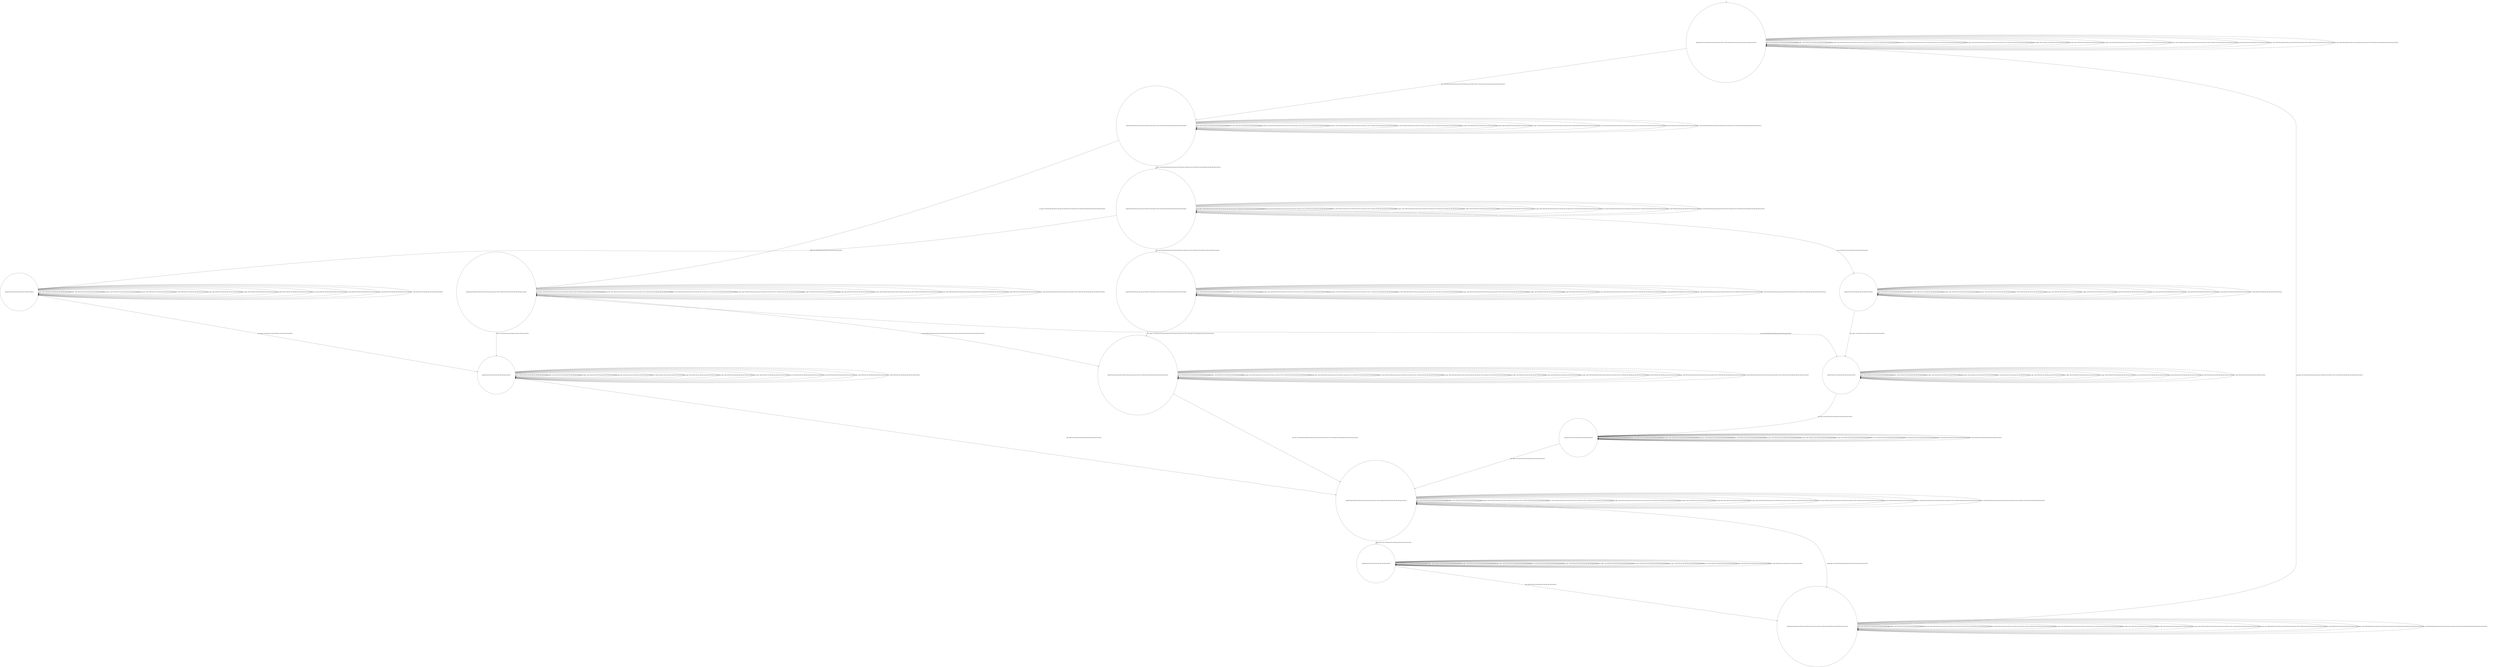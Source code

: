 digraph g {
	edge [lblstyle="above, sloped"];
	s0 [shape="circle" label="0@[((EUR and COF and TEA and CAP and TON and not DOL) or (EUR and TEA and not DOL and not TON and not CAP and not COF))]"];
	s1 [shape="circle" label="1@[((EUR and TEA and not DOL and not TON and not CAP and not COF) or (EUR and COF and TEA and CAP and TON and not DOL))]"];
	s2 [shape="circle" label="2@[((EUR and TEA and not DOL and not TON and not CAP and not COF) or (EUR and COF and TEA and CAP and TON and not DOL))]"];
	s3 [shape="circle" label="3@[((EUR and TEA and not DOL and not TON and not CAP and not COF) or (EUR and COF and TEA and CAP and TON and not DOL))]"];
	s4 [shape="circle" label="4@[((EUR and COF and TEA and CAP and TON and not DOL))]"];
	s5 [shape="circle" label="5@[((EUR and COF and TEA and CAP and TON and not DOL))]"];
	s6 [shape="circle" label="6@[((EUR and TEA and not DOL and not TON and not CAP and not COF) or (EUR and COF and TEA and CAP and TON and not DOL))]"];
	s7 [shape="circle" label="7@[((EUR and COF and TEA and CAP and TON and not DOL))]"];
	s8 [shape="circle" label="8@[((EUR and COF and TEA and CAP and TON and not DOL))]"];
	s9 [shape="circle" label="9@[((EUR and TEA and not DOL and not TON and not CAP and not COF) or (EUR and COF and TEA and CAP and TON and not DOL))]"];
	s10 [shape="circle" label="10@[((EUR and TEA and not DOL and not TON and not CAP and not COF) or (EUR and COF and TEA and CAP and TON and not DOL))]"];
	s11 [shape="circle" label="11@[((EUR and COF and TEA and CAP and TON and not DOL))]"];
	s12 [shape="circle" label="12@[((EUR and COF and TEA and CAP and TON and not DOL))]"];
	s13 [shape="circle" label="13@[((EUR and TEA and not DOL and not TON and not CAP and not COF) or (EUR and COF and TEA and CAP and TON and not DOL))]"];
	s0 -> s0 [label="cap / nok() [((EUR and COF and TEA and CAP and TON and not DOL))]"];
	s0 -> s0 [label="coffee / nok() [((EUR and COF and TEA and CAP and TON and not DOL))]"];
	s0 -> s0 [label="cup_taken / nok() [((EUR and TEA and not DOL and not TON and not CAP and not COF) or (EUR and COF and TEA and CAP and TON and not DOL))]"];
	s0 -> s0 [label="display_done / nok() [((EUR and TEA and not DOL and not TON and not CAP and not COF) or (EUR and COF and TEA and CAP and TON and not DOL))]"];
	s0 -> s1 [label="euro / ok() [((EUR and TEA and not DOL and not TON and not CAP and not COF) or (EUR and COF and TEA and CAP and TON and not DOL))]"];
	s0 -> s0 [label="no_sugar / nok() [((EUR and TEA and not DOL and not TON and not CAP and not COF) or (EUR and COF and TEA and CAP and TON and not DOL))]"];
	s0 -> s0 [label="pour_coffee / nok() [((EUR and COF and TEA and CAP and TON and not DOL))]"];
	s0 -> s0 [label="pour_milk / nok() [((EUR and COF and TEA and CAP and TON and not DOL))]"];
	s0 -> s0 [label="pour_sugar / nok() [((EUR and TEA and not DOL and not TON and not CAP and not COF) or (EUR and COF and TEA and CAP and TON and not DOL))]"];
	s0 -> s0 [label="pour_tea / nok() [((EUR and TEA and not DOL and not TON and not CAP and not COF) or (EUR and COF and TEA and CAP and TON and not DOL))]"];
	s0 -> s0 [label="ring / nok() [((EUR and COF and TEA and CAP and TON and not DOL))]"];
	s0 -> s0 [label="sugar / nok() [((EUR and TEA and not DOL and not TON and not CAP and not COF) or (EUR and COF and TEA and CAP and TON and not DOL))]"];
	s0 -> s0 [label="tea / nok() [((EUR and TEA and not DOL and not TON and not CAP and not COF) or (EUR and COF and TEA and CAP and TON and not DOL))]"];
	s1 -> s1 [label="cap / nok() [((EUR and COF and TEA and CAP and TON and not DOL))]"];
	s1 -> s1 [label="coffee / nok() [((EUR and COF and TEA and CAP and TON and not DOL))]"];
	s1 -> s1 [label="cup_taken / nok() [((EUR and TEA and not DOL and not TON and not CAP and not COF) or (EUR and COF and TEA and CAP and TON and not DOL))]"];
	s1 -> s1 [label="display_done / nok() [((EUR and TEA and not DOL and not TON and not CAP and not COF) or (EUR and COF and TEA and CAP and TON and not DOL))]"];
	s1 -> s1 [label="euro / nok() [((EUR and TEA and not DOL and not TON and not CAP and not COF) or (EUR and COF and TEA and CAP and TON and not DOL))]"];
	s1 -> s2 [label="no_sugar / ok() [((EUR and TEA and not DOL and not TON and not CAP and not COF) or (EUR and COF and TEA and CAP and TON and not DOL))]"];
	s1 -> s1 [label="pour_coffee / nok() [((EUR and COF and TEA and CAP and TON and not DOL))]"];
	s1 -> s1 [label="pour_milk / nok() [((EUR and COF and TEA and CAP and TON and not DOL))]"];
	s1 -> s1 [label="pour_sugar / nok() [((EUR and TEA and not DOL and not TON and not CAP and not COF) or (EUR and COF and TEA and CAP and TON and not DOL))]"];
	s1 -> s1 [label="pour_tea / nok() [((EUR and TEA and not DOL and not TON and not CAP and not COF) or (EUR and COF and TEA and CAP and TON and not DOL))]"];
	s1 -> s1 [label="ring / nok() [((EUR and COF and TEA and CAP and TON and not DOL))]"];
	s1 -> s3 [label="sugar / ok() [((EUR and TEA and not DOL and not TON and not CAP and not COF) or (EUR and COF and TEA and CAP and TON and not DOL))]"];
	s1 -> s1 [label="tea / nok() [((EUR and TEA and not DOL and not TON and not CAP and not COF) or (EUR and COF and TEA and CAP and TON and not DOL))]"];
	s2 -> s7 [label="cap / ok() [((EUR and COF and TEA and CAP and TON and not DOL))]"];
	s2 -> s8 [label="coffee / ok() [((EUR and COF and TEA and CAP and TON and not DOL))]"];
	s2 -> s2 [label="cup_taken / nok() [((EUR and TEA and not DOL and not TON and not CAP and not COF) or (EUR and COF and TEA and CAP and TON and not DOL))]"];
	s2 -> s2 [label="display_done / nok() [((EUR and TEA and not DOL and not TON and not CAP and not COF) or (EUR and COF and TEA and CAP and TON and not DOL))]"];
	s2 -> s2 [label="euro / nok() [((EUR and TEA and not DOL and not TON and not CAP and not COF) or (EUR and COF and TEA and CAP and TON and not DOL))]"];
	s2 -> s2 [label="no_sugar / nok() [((EUR and TEA and not DOL and not TON and not CAP and not COF) or (EUR and COF and TEA and CAP and TON and not DOL))]"];
	s2 -> s2 [label="pour_coffee / nok() [((EUR and COF and TEA and CAP and TON and not DOL))]"];
	s2 -> s2 [label="pour_milk / nok() [((EUR and COF and TEA and CAP and TON and not DOL))]"];
	s2 -> s2 [label="pour_sugar / nok() [((EUR and TEA and not DOL and not TON and not CAP and not COF) or (EUR and COF and TEA and CAP and TON and not DOL))]"];
	s2 -> s2 [label="pour_tea / nok() [((EUR and TEA and not DOL and not TON and not CAP and not COF) or (EUR and COF and TEA and CAP and TON and not DOL))]"];
	s2 -> s2 [label="ring / nok() [((EUR and COF and TEA and CAP and TON and not DOL))]"];
	s2 -> s2 [label="sugar / void() [((EUR and TEA and not DOL and not TON and not CAP and not COF) or (EUR and COF and TEA and CAP and TON and not DOL))]"];
	s2 -> s9 [label="tea / ok() [((EUR and TEA and not DOL and not TON and not CAP and not COF) or (EUR and COF and TEA and CAP and TON and not DOL))]"];
	s3 -> s4 [label="cap / ok() [((EUR and COF and TEA and CAP and TON and not DOL))]"];
	s3 -> s5 [label="coffee / ok() [((EUR and COF and TEA and CAP and TON and not DOL))]"];
	s3 -> s3 [label="cup_taken / nok() [((EUR and TEA and not DOL and not TON and not CAP and not COF) or (EUR and COF and TEA and CAP and TON and not DOL))]"];
	s3 -> s3 [label="display_done / nok() [((EUR and TEA and not DOL and not TON and not CAP and not COF) or (EUR and COF and TEA and CAP and TON and not DOL))]"];
	s3 -> s3 [label="euro / nok() [((EUR and TEA and not DOL and not TON and not CAP and not COF) or (EUR and COF and TEA and CAP and TON and not DOL))]"];
	s3 -> s3 [label="no_sugar / void() [((EUR and TEA and not DOL and not TON and not CAP and not COF) or (EUR and COF and TEA and CAP and TON and not DOL))]"];
	s3 -> s3 [label="pour_coffee / nok() [((EUR and COF and TEA and CAP and TON and not DOL))]"];
	s3 -> s3 [label="pour_milk / nok() [((EUR and COF and TEA and CAP and TON and not DOL))]"];
	s3 -> s3 [label="pour_sugar / nok() [((EUR and TEA and not DOL and not TON and not CAP and not COF) or (EUR and COF and TEA and CAP and TON and not DOL))]"];
	s3 -> s3 [label="pour_tea / nok() [((EUR and TEA and not DOL and not TON and not CAP and not COF) or (EUR and COF and TEA and CAP and TON and not DOL))]"];
	s3 -> s3 [label="ring / nok() [((EUR and COF and TEA and CAP and TON and not DOL))]"];
	s3 -> s3 [label="sugar / nok() [((EUR and TEA and not DOL and not TON and not CAP and not COF) or (EUR and COF and TEA and CAP and TON and not DOL))]"];
	s3 -> s6 [label="tea / ok() [((EUR and TEA and not DOL and not TON and not CAP and not COF) or (EUR and COF and TEA and CAP and TON and not DOL))]"];
	s4 -> s4 [label="cap / nok() [((EUR and COF and TEA and CAP and TON and not DOL))]"];
	s4 -> s4 [label="coffee / void() [((EUR and COF and TEA and CAP and TON and not DOL))]"];
	s4 -> s4 [label="cup_taken / nok() [((EUR and COF and TEA and CAP and TON and not DOL))]"];
	s4 -> s4 [label="display_done / nok() [((EUR and COF and TEA and CAP and TON and not DOL))]"];
	s4 -> s4 [label="euro / nok() [((EUR and COF and TEA and CAP and TON and not DOL))]"];
	s4 -> s4 [label="no_sugar / nok() [((EUR and COF and TEA and CAP and TON and not DOL))]"];
	s4 -> s4 [label="pour_coffee / nok() [((EUR and COF and TEA and CAP and TON and not DOL))]"];
	s4 -> s4 [label="pour_milk / nok() [((EUR and COF and TEA and CAP and TON and not DOL))]"];
	s4 -> s7 [label="pour_sugar / ok() [((EUR and COF and TEA and CAP and TON and not DOL))]"];
	s4 -> s4 [label="pour_tea / nok() [((EUR and COF and TEA and CAP and TON and not DOL))]"];
	s4 -> s4 [label="ring / nok() [((EUR and COF and TEA and CAP and TON and not DOL))]"];
	s4 -> s4 [label="sugar / nok() [((EUR and COF and TEA and CAP and TON and not DOL))]"];
	s4 -> s4 [label="tea / void() [((EUR and COF and TEA and CAP and TON and not DOL))]"];
	s5 -> s5 [label="cap / void() [((EUR and COF and TEA and CAP and TON and not DOL))]"];
	s5 -> s5 [label="coffee / nok() [((EUR and COF and TEA and CAP and TON and not DOL))]"];
	s5 -> s5 [label="cup_taken / nok() [((EUR and COF and TEA and CAP and TON and not DOL))]"];
	s5 -> s5 [label="display_done / nok() [((EUR and COF and TEA and CAP and TON and not DOL))]"];
	s5 -> s5 [label="euro / nok() [((EUR and COF and TEA and CAP and TON and not DOL))]"];
	s5 -> s5 [label="no_sugar / nok() [((EUR and COF and TEA and CAP and TON and not DOL))]"];
	s5 -> s5 [label="pour_coffee / nok() [((EUR and COF and TEA and CAP and TON and not DOL))]"];
	s5 -> s5 [label="pour_milk / nok() [((EUR and COF and TEA and CAP and TON and not DOL))]"];
	s5 -> s8 [label="pour_sugar / ok() [((EUR and COF and TEA and CAP and TON and not DOL))]"];
	s5 -> s5 [label="pour_tea / nok() [((EUR and COF and TEA and CAP and TON and not DOL))]"];
	s5 -> s5 [label="ring / nok() [((EUR and COF and TEA and CAP and TON and not DOL))]"];
	s5 -> s5 [label="sugar / nok() [((EUR and COF and TEA and CAP and TON and not DOL))]"];
	s5 -> s5 [label="tea / void() [((EUR and COF and TEA and CAP and TON and not DOL))]"];
	s6 -> s6 [label="cap / void() [((EUR and COF and TEA and CAP and TON and not DOL))]"];
	s6 -> s6 [label="coffee / void() [((EUR and COF and TEA and CAP and TON and not DOL))]"];
	s6 -> s6 [label="cup_taken / nok() [((EUR and TEA and not DOL and not TON and not CAP and not COF) or (EUR and COF and TEA and CAP and TON and not DOL))]"];
	s6 -> s6 [label="display_done / nok() [((EUR and TEA and not DOL and not TON and not CAP and not COF) or (EUR and COF and TEA and CAP and TON and not DOL))]"];
	s6 -> s6 [label="euro / nok() [((EUR and TEA and not DOL and not TON and not CAP and not COF) or (EUR and COF and TEA and CAP and TON and not DOL))]"];
	s6 -> s6 [label="no_sugar / nok() [((EUR and TEA and not DOL and not TON and not CAP and not COF) or (EUR and COF and TEA and CAP and TON and not DOL))]"];
	s6 -> s6 [label="pour_coffee / nok() [((EUR and COF and TEA and CAP and TON and not DOL))]"];
	s6 -> s6 [label="pour_milk / nok() [((EUR and COF and TEA and CAP and TON and not DOL))]"];
	s6 -> s9 [label="pour_sugar / ok() [((EUR and TEA and not DOL and not TON and not CAP and not COF) or (EUR and COF and TEA and CAP and TON and not DOL))]"];
	s6 -> s6 [label="pour_tea / nok() [((EUR and TEA and not DOL and not TON and not CAP and not COF) or (EUR and COF and TEA and CAP and TON and not DOL))]"];
	s6 -> s6 [label="ring / nok() [((EUR and COF and TEA and CAP and TON and not DOL))]"];
	s6 -> s6 [label="sugar / nok() [((EUR and TEA and not DOL and not TON and not CAP and not COF) or (EUR and COF and TEA and CAP and TON and not DOL))]"];
	s6 -> s6 [label="tea / nok() [((EUR and TEA and not DOL and not TON and not CAP and not COF) or (EUR and COF and TEA and CAP and TON and not DOL))]"];
	s7 -> s7 [label="cap / nok() [((EUR and COF and TEA and CAP and TON and not DOL))]"];
	s7 -> s7 [label="coffee / void() [((EUR and COF and TEA and CAP and TON and not DOL))]"];
	s7 -> s7 [label="cup_taken / nok() [((EUR and COF and TEA and CAP and TON and not DOL))]"];
	s7 -> s7 [label="display_done / nok() [((EUR and COF and TEA and CAP and TON and not DOL))]"];
	s7 -> s7 [label="euro / nok() [((EUR and COF and TEA and CAP and TON and not DOL))]"];
	s7 -> s7 [label="no_sugar / nok() [((EUR and COF and TEA and CAP and TON and not DOL))]"];
	s7 -> s7 [label="pour_coffee / nok() [((EUR and COF and TEA and CAP and TON and not DOL))]"];
	s7 -> s11 [label="pour_milk / ok() [((EUR and COF and TEA and CAP and TON and not DOL))]"];
	s7 -> s7 [label="pour_sugar / nok() [((EUR and COF and TEA and CAP and TON and not DOL))]"];
	s7 -> s7 [label="pour_tea / nok() [((EUR and COF and TEA and CAP and TON and not DOL))]"];
	s7 -> s7 [label="ring / nok() [((EUR and COF and TEA and CAP and TON and not DOL))]"];
	s7 -> s7 [label="sugar / nok() [((EUR and COF and TEA and CAP and TON and not DOL))]"];
	s7 -> s7 [label="tea / void() [((EUR and COF and TEA and CAP and TON and not DOL))]"];
	s8 -> s8 [label="cap / void() [((EUR and COF and TEA and CAP and TON and not DOL))]"];
	s8 -> s8 [label="coffee / nok() [((EUR and COF and TEA and CAP and TON and not DOL))]"];
	s8 -> s8 [label="cup_taken / nok() [((EUR and COF and TEA and CAP and TON and not DOL))]"];
	s8 -> s8 [label="display_done / nok() [((EUR and COF and TEA and CAP and TON and not DOL))]"];
	s8 -> s8 [label="euro / nok() [((EUR and COF and TEA and CAP and TON and not DOL))]"];
	s8 -> s8 [label="no_sugar / nok() [((EUR and COF and TEA and CAP and TON and not DOL))]"];
	s8 -> s10 [label="pour_coffee / ok() [((EUR and COF and TEA and CAP and TON and not DOL))]"];
	s8 -> s8 [label="pour_milk / nok() [((EUR and COF and TEA and CAP and TON and not DOL))]"];
	s8 -> s8 [label="pour_sugar / nok() [((EUR and COF and TEA and CAP and TON and not DOL))]"];
	s8 -> s8 [label="pour_tea / nok() [((EUR and COF and TEA and CAP and TON and not DOL))]"];
	s8 -> s8 [label="ring / nok() [((EUR and COF and TEA and CAP and TON and not DOL))]"];
	s8 -> s8 [label="sugar / nok() [((EUR and COF and TEA and CAP and TON and not DOL))]"];
	s8 -> s8 [label="tea / void() [((EUR and COF and TEA and CAP and TON and not DOL))]"];
	s9 -> s9 [label="cap / void() [((EUR and COF and TEA and CAP and TON and not DOL))]"];
	s9 -> s9 [label="coffee / void() [((EUR and COF and TEA and CAP and TON and not DOL))]"];
	s9 -> s9 [label="cup_taken / nok() [((EUR and TEA and not DOL and not TON and not CAP and not COF) or (EUR and COF and TEA and CAP and TON and not DOL))]"];
	s9 -> s9 [label="display_done / nok() [((EUR and TEA and not DOL and not TON and not CAP and not COF) or (EUR and COF and TEA and CAP and TON and not DOL))]"];
	s9 -> s9 [label="euro / nok() [((EUR and TEA and not DOL and not TON and not CAP and not COF) or (EUR and COF and TEA and CAP and TON and not DOL))]"];
	s9 -> s9 [label="no_sugar / nok() [((EUR and TEA and not DOL and not TON and not CAP and not COF) or (EUR and COF and TEA and CAP and TON and not DOL))]"];
	s9 -> s9 [label="pour_coffee / nok() [((EUR and COF and TEA and CAP and TON and not DOL))]"];
	s9 -> s9 [label="pour_milk / nok() [((EUR and COF and TEA and CAP and TON and not DOL))]"];
	s9 -> s9 [label="pour_sugar / nok() [((EUR and TEA and not DOL and not TON and not CAP and not COF) or (EUR and COF and TEA and CAP and TON and not DOL))]"];
	s9 -> s10 [label="pour_tea / ok() [((EUR and TEA and not DOL and not TON and not CAP and not COF) or (EUR and COF and TEA and CAP and TON and not DOL))]"];
	s9 -> s9 [label="ring / nok() [((EUR and COF and TEA and CAP and TON and not DOL))]"];
	s9 -> s9 [label="sugar / nok() [((EUR and TEA and not DOL and not TON and not CAP and not COF) or (EUR and COF and TEA and CAP and TON and not DOL))]"];
	s9 -> s9 [label="tea / nok() [((EUR and TEA and not DOL and not TON and not CAP and not COF) or (EUR and COF and TEA and CAP and TON and not DOL))]"];
	s10 -> s10 [label="cap / nok() [((EUR and COF and TEA and CAP and TON and not DOL))]"];
	s10 -> s10 [label="coffee / nok() [((EUR and COF and TEA and CAP and TON and not DOL))]"];
	s10 -> s10 [label="cup_taken / nok() [((EUR and TEA and not DOL and not TON and not CAP and not COF) or (EUR and COF and TEA and CAP and TON and not DOL))]"];
	s10 -> s13 [label="display_done / ok() [((EUR and TEA and not DOL and not TON and not CAP and not COF))]"];
	s10 -> s12 [label="display_done / ok() [((EUR and COF and TEA and CAP and TON and not DOL))]"];
	s10 -> s10 [label="euro / nok() [((EUR and TEA and not DOL and not TON and not CAP and not COF) or (EUR and COF and TEA and CAP and TON and not DOL))]"];
	s10 -> s10 [label="no_sugar / nok() [((EUR and TEA and not DOL and not TON and not CAP and not COF) or (EUR and COF and TEA and CAP and TON and not DOL))]"];
	s10 -> s10 [label="pour_coffee / nok() [((EUR and COF and TEA and CAP and TON and not DOL))]"];
	s10 -> s10 [label="pour_milk / nok() [((EUR and COF and TEA and CAP and TON and not DOL))]"];
	s10 -> s10 [label="pour_sugar / nok() [((EUR and TEA and not DOL and not TON and not CAP and not COF) or (EUR and COF and TEA and CAP and TON and not DOL))]"];
	s10 -> s10 [label="pour_tea / nok() [((EUR and TEA and not DOL and not TON and not CAP and not COF) or (EUR and COF and TEA and CAP and TON and not DOL))]"];
	s10 -> s10 [label="ring / nok() [((EUR and COF and TEA and CAP and TON and not DOL))]"];
	s10 -> s10 [label="sugar / nok() [((EUR and TEA and not DOL and not TON and not CAP and not COF) or (EUR and COF and TEA and CAP and TON and not DOL))]"];
	s10 -> s10 [label="tea / nok() [((EUR and TEA and not DOL and not TON and not CAP and not COF) or (EUR and COF and TEA and CAP and TON and not DOL))]"];
	s11 -> s11 [label="cap / nok() [((EUR and COF and TEA and CAP and TON and not DOL))]"];
	s11 -> s11 [label="coffee / nok() [((EUR and COF and TEA and CAP and TON and not DOL))]"];
	s11 -> s11 [label="cup_taken / nok() [((EUR and COF and TEA and CAP and TON and not DOL))]"];
	s11 -> s11 [label="display_done / nok() [((EUR and COF and TEA and CAP and TON and not DOL))]"];
	s11 -> s11 [label="euro / nok() [((EUR and COF and TEA and CAP and TON and not DOL))]"];
	s11 -> s11 [label="no_sugar / nok() [((EUR and COF and TEA and CAP and TON and not DOL))]"];
	s11 -> s10 [label="pour_coffee / ok() [((EUR and COF and TEA and CAP and TON and not DOL))]"];
	s11 -> s11 [label="pour_milk / nok() [((EUR and COF and TEA and CAP and TON and not DOL))]"];
	s11 -> s11 [label="pour_sugar / nok() [((EUR and COF and TEA and CAP and TON and not DOL))]"];
	s11 -> s11 [label="pour_tea / nok() [((EUR and COF and TEA and CAP and TON and not DOL))]"];
	s11 -> s11 [label="ring / nok() [((EUR and COF and TEA and CAP and TON and not DOL))]"];
	s11 -> s11 [label="sugar / nok() [((EUR and COF and TEA and CAP and TON and not DOL))]"];
	s11 -> s11 [label="tea / nok() [((EUR and COF and TEA and CAP and TON and not DOL))]"];
	s12 -> s12 [label="cap / nok() [((EUR and COF and TEA and CAP and TON and not DOL))]"];
	s12 -> s12 [label="coffee / nok() [((EUR and COF and TEA and CAP and TON and not DOL))]"];
	s12 -> s12 [label="cup_taken / nok() [((EUR and COF and TEA and CAP and TON and not DOL))]"];
	s12 -> s12 [label="display_done / nok() [((EUR and COF and TEA and CAP and TON and not DOL))]"];
	s12 -> s12 [label="euro / nok() [((EUR and COF and TEA and CAP and TON and not DOL))]"];
	s12 -> s12 [label="no_sugar / nok() [((EUR and COF and TEA and CAP and TON and not DOL))]"];
	s12 -> s12 [label="pour_coffee / nok() [((EUR and COF and TEA and CAP and TON and not DOL))]"];
	s12 -> s12 [label="pour_milk / nok() [((EUR and COF and TEA and CAP and TON and not DOL))]"];
	s12 -> s12 [label="pour_sugar / nok() [((EUR and COF and TEA and CAP and TON and not DOL))]"];
	s12 -> s12 [label="pour_tea / nok() [((EUR and COF and TEA and CAP and TON and not DOL))]"];
	s12 -> s13 [label="ring / ok() [((EUR and COF and TEA and CAP and TON and not DOL))]"];
	s12 -> s12 [label="sugar / nok() [((EUR and COF and TEA and CAP and TON and not DOL))]"];
	s12 -> s12 [label="tea / nok() [((EUR and COF and TEA and CAP and TON and not DOL))]"];
	s13 -> s13 [label="cap / nok() [((EUR and COF and TEA and CAP and TON and not DOL))]"];
	s13 -> s13 [label="coffee / nok() [((EUR and COF and TEA and CAP and TON and not DOL))]"];
	s13 -> s0 [label="cup_taken / ok() [((EUR and TEA and not DOL and not TON and not CAP and not COF) or (EUR and COF and TEA and CAP and TON and not DOL))]"];
	s13 -> s13 [label="display_done / nok() [((EUR and TEA and not DOL and not TON and not CAP and not COF) or (EUR and COF and TEA and CAP and TON and not DOL))]"];
	s13 -> s13 [label="euro / nok() [((EUR and TEA and not DOL and not TON and not CAP and not COF) or (EUR and COF and TEA and CAP and TON and not DOL))]"];
	s13 -> s13 [label="no_sugar / nok() [((EUR and TEA and not DOL and not TON and not CAP and not COF) or (EUR and COF and TEA and CAP and TON and not DOL))]"];
	s13 -> s13 [label="pour_coffee / nok() [((EUR and COF and TEA and CAP and TON and not DOL))]"];
	s13 -> s13 [label="pour_milk / nok() [((EUR and COF and TEA and CAP and TON and not DOL))]"];
	s13 -> s13 [label="pour_sugar / nok() [((EUR and TEA and not DOL and not TON and not CAP and not COF) or (EUR and COF and TEA and CAP and TON and not DOL))]"];
	s13 -> s13 [label="pour_tea / nok() [((EUR and TEA and not DOL and not TON and not CAP and not COF) or (EUR and COF and TEA and CAP and TON and not DOL))]"];
	s13 -> s13 [label="ring / nok() [((EUR and COF and TEA and CAP and TON and not DOL))]"];
	s13 -> s13 [label="sugar / nok() [((EUR and TEA and not DOL and not TON and not CAP and not COF) or (EUR and COF and TEA and CAP and TON and not DOL))]"];
	s13 -> s13 [label="tea / nok() [((EUR and TEA and not DOL and not TON and not CAP and not COF) or (EUR and COF and TEA and CAP and TON and not DOL))]"];
	__start0 [label="" shape="none" width="0" height="0"];
	__start0 -> s0;
}